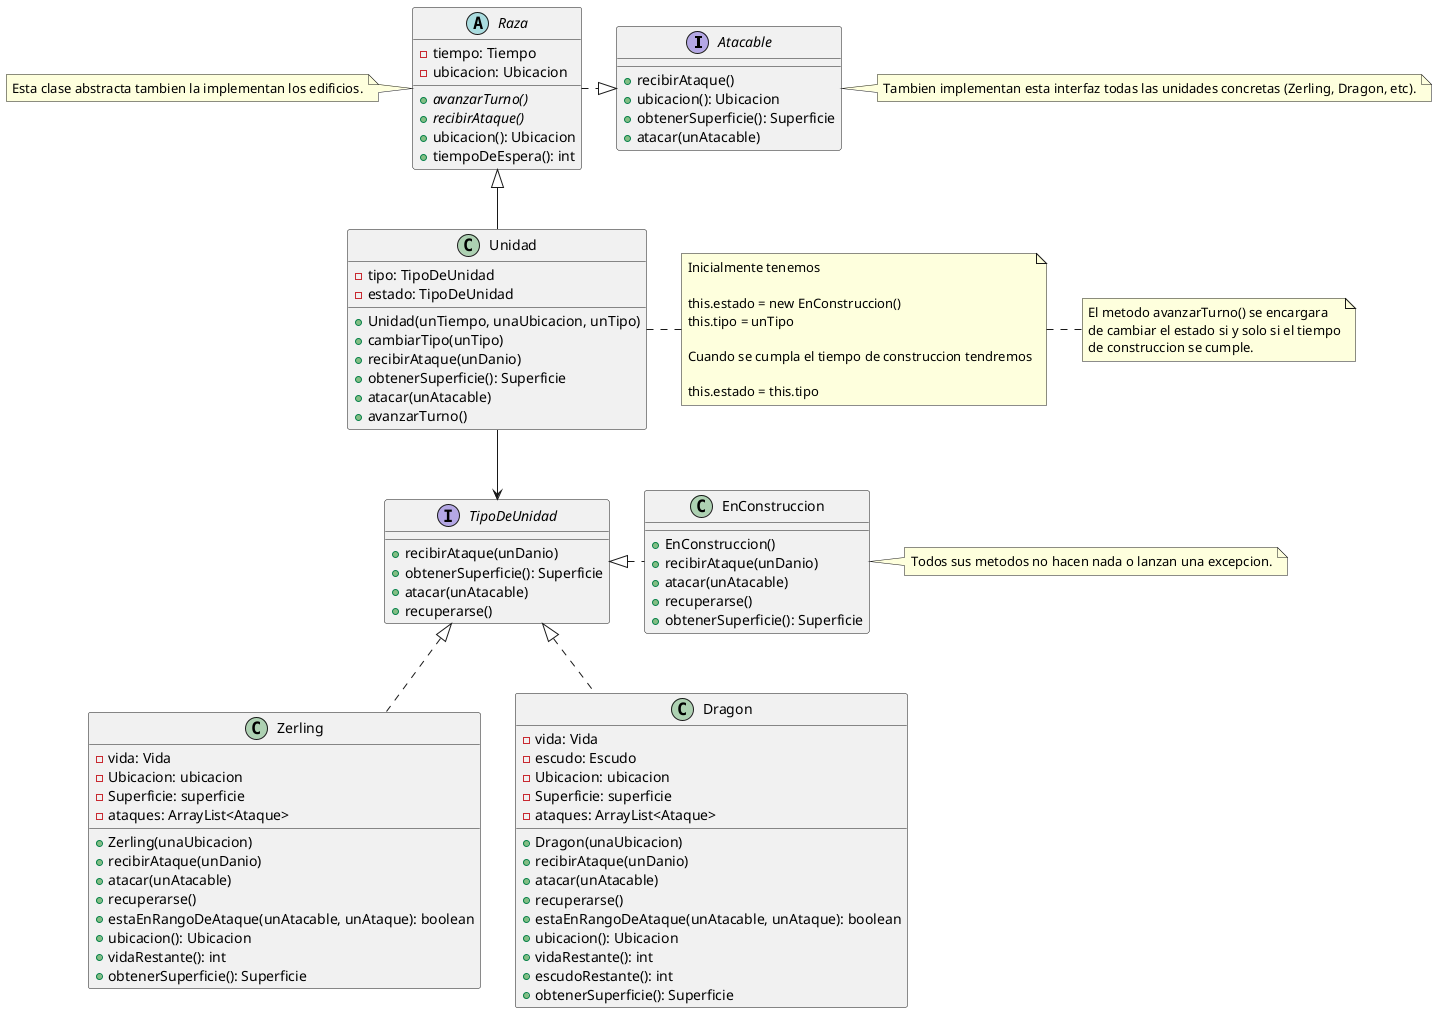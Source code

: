 ¿Como modelar el tema de los ataques?

Pense en que las unidades puedan implementar dos tipos de interfaces
una relacionada al ataque por aire y otra relacionada al ataque por tierra.

¿Como hacer con aquellas unidades que implementan ambas interfaces?.

La clase UnidadDeTierra recibira por parametro ataques por tierra.
La clase UnidadDeAire recibira por parametro ataques por aire.

@startuml

interface Atacable {
    +recibirAtaque()
    +ubicacion(): Ubicacion
    +obtenerSuperficie(): Superficie
    +atacar(unAtacable)
}

note right: Tambien implementan esta interfaz todas las unidades concretas (Zerling, Dragon, etc).

abstract class Raza {
    -tiempo: Tiempo
    -ubicacion: Ubicacion
    +avanzarTurno() {abstract}
    +recibirAtaque() {abstract}
    +ubicacion(): Ubicacion
    +tiempoDeEspera(): int
}

note left: Esta clase abstracta tambien la implementan los edificios.

class Unidad {
    -tipo: TipoDeUnidad
    -estado: TipoDeUnidad
    +Unidad(unTiempo, unaUbicacion, unTipo)
    +cambiarTipo(unTipo)
    +recibirAtaque(unDanio)
    +obtenerSuperficie(): Superficie
    +atacar(unAtacable)
    +avanzarTurno()
}

note right: Inicialmente tenemos\n\nthis.estado = new EnConstruccion()\nthis.tipo = unTipo\n\nCuando se cumpla el tiempo de construccion tendremos\n\nthis.estado = this.tipo
note right: El metodo avanzarTurno() se encargara\nde cambiar el estado si y solo si el tiempo\nde construccion se cumple.

interface TipoDeUnidad {
    +recibirAtaque(unDanio)
    +obtenerSuperficie(): Superficie
    +atacar(unAtacable)
    +recuperarse()
}

class Zerling {
    -vida: Vida
    -Ubicacion: ubicacion
    -Superficie: superficie
    -ataques: ArrayList<Ataque>
    +Zerling(unaUbicacion)
    +recibirAtaque(unDanio)
    +atacar(unAtacable)
    +recuperarse()
    +estaEnRangoDeAtaque(unAtacable, unAtaque): boolean
    +ubicacion(): Ubicacion
    +vidaRestante(): int
    +obtenerSuperficie(): Superficie
}

class Dragon {
    -vida: Vida
    -escudo: Escudo
    -Ubicacion: ubicacion
    -Superficie: superficie
    -ataques: ArrayList<Ataque>
    +Dragon(unaUbicacion)
    +recibirAtaque(unDanio)
    +atacar(unAtacable)
    +recuperarse()
    +estaEnRangoDeAtaque(unAtacable, unAtaque): boolean
    +ubicacion(): Ubicacion
    +vidaRestante(): int
    +escudoRestante(): int
    +obtenerSuperficie(): Superficie
}

class EnConstruccion {
    +EnConstruccion()
    +recibirAtaque(unDanio)
    +atacar(unAtacable)
    +recuperarse()
    +obtenerSuperficie(): Superficie
}

note right: Todos sus metodos no hacen nada o lanzan una excepcion.

Raza ..right|> Atacable
Unidad --up|> Raza
Unidad --down> TipoDeUnidad
Zerling ..up|> TipoDeUnidad
EnConstruccion .up|> TipoDeUnidad
Dragon ..up|> TipoDeUnidad

@enduml

-----------------------------------------------------------------------------------------------------

@startuml

interface Atacable {
    +recibirAtaque()
    +ubicacion(): Ubicacion
    +obtenerSuperficie(): Superficie
    +atacar(unAtacable)
}

abstract class Raza {
    -tiempo: Tiempo
    -ubicacion: Ubicacion
    +avanzarTurno() {abstract}
    +recibirAtaque() {abstract}
    +ubicacion(): Ubicacion
}

class Unidad {
    -tipo: TipoDeUnidad
    +Unidad(unTiempo, unaUbicacion, unTipo)
    +cambiarTipo(unTipo)
    +recibirAtaque(unDanio)
    +obtenerSuperficie(): Superficie
    +atacar(unAtacable)
    +avanzarTurno()
}

interface TipoDeUnidad {
    +recibirAtaque(unDanio)
    +obtenerSuperficie(): Superficie
    +atacar(unAtacable)
    +recuperarse()
}

class Zerling {
    -vida: Vida
    -Ubicacion: ubicacion
    -Superficie: superficie
    -ataques: ArrayList<Ataque>
    +Zerling(unaUbicacion)
    +recibirAtaque(unDanio)
    +atacar(unAtacable)
    +recuperarse()
    +estaEnRangoDeAtaque(unAtacable, unAtaque): boolean
    +ubicacion(): Ubicacion
    +vidaRestante(): int
    +obtenerSuperficie(): Superficie
}

class Dragon {
    -vida: Vida
    -escudo: Escudo
    -Ubicacion: ubicacion
    -Superficie: superficie
    -ataques: ArrayList<Ataque>
    +Dragon(unaUbicacion)
    +recibirAtaque(unDanio)
    +atacar(unAtacable)
    +recuperarse()
    +estaEnRangoDeAtaque(unAtacable, unAtaque): boolean
    +ubicacion(): Ubicacion
    +vidaRestante(): int
    +escudoRestante(): int
    +obtenerSuperficie(): Superficie
}

class Superficie {
    -tipo: String
    +compararCon(otraSuperficie)
}

class Ataque{
    -rango: int
    -tipo: Superficie
    -valor: int
    +Ataque(unDanio, unRango)
    +rango()
    +atacarA(unAtacable)
    +obtenerSuperficie()
}

Raza ..right|> Atacable
Unidad --up|> Raza
Unidad --down> TipoDeUnidad
Zerling ..up|> TipoDeUnidad
Dragon ..up|> TipoDeUnidad
Zerling -> Ataque
Dragon -left> Ataque
Zerling --down> Superficie
Dragon -down> Superficie

@enduml
